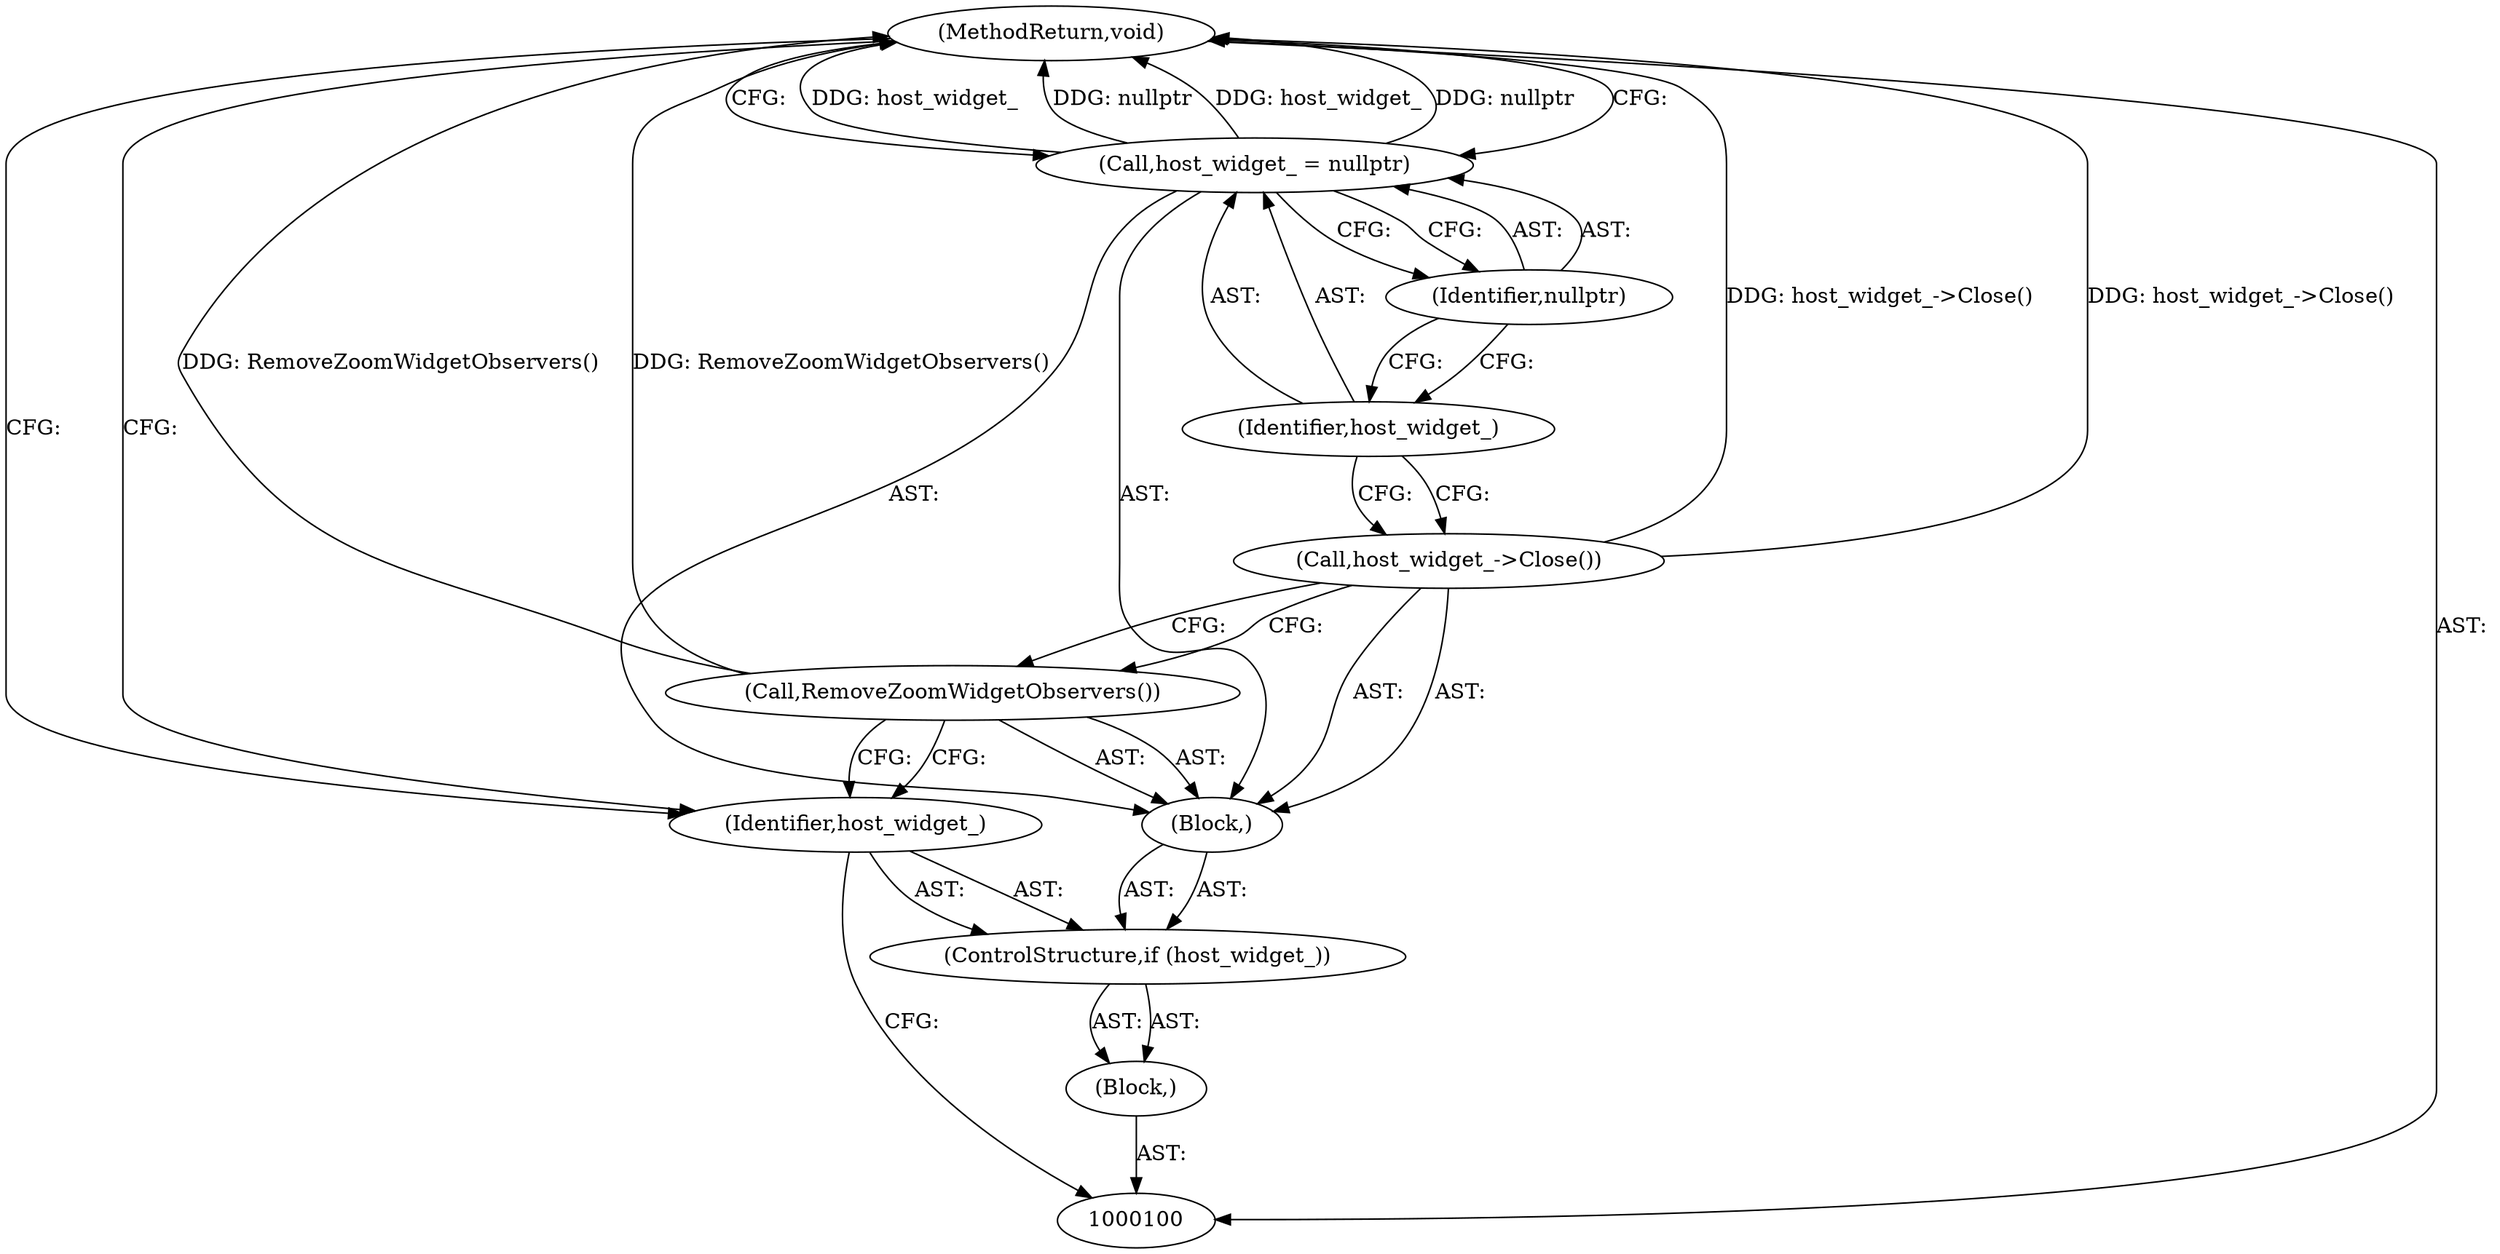 digraph "0_Chrome_62b8b6e168a12263aab6b88dbef0b900cc37309f_4" {
"1000110" [label="(MethodReturn,void)"];
"1000101" [label="(Block,)"];
"1000102" [label="(ControlStructure,if (host_widget_))"];
"1000104" [label="(Block,)"];
"1000103" [label="(Identifier,host_widget_)"];
"1000105" [label="(Call,RemoveZoomWidgetObservers())"];
"1000106" [label="(Call,host_widget_->Close())"];
"1000109" [label="(Identifier,nullptr)"];
"1000107" [label="(Call,host_widget_ = nullptr)"];
"1000108" [label="(Identifier,host_widget_)"];
"1000110" -> "1000100"  [label="AST: "];
"1000110" -> "1000107"  [label="CFG: "];
"1000110" -> "1000103"  [label="CFG: "];
"1000107" -> "1000110"  [label="DDG: host_widget_"];
"1000107" -> "1000110"  [label="DDG: nullptr"];
"1000105" -> "1000110"  [label="DDG: RemoveZoomWidgetObservers()"];
"1000106" -> "1000110"  [label="DDG: host_widget_->Close()"];
"1000101" -> "1000100"  [label="AST: "];
"1000102" -> "1000101"  [label="AST: "];
"1000102" -> "1000101"  [label="AST: "];
"1000103" -> "1000102"  [label="AST: "];
"1000104" -> "1000102"  [label="AST: "];
"1000104" -> "1000102"  [label="AST: "];
"1000105" -> "1000104"  [label="AST: "];
"1000106" -> "1000104"  [label="AST: "];
"1000107" -> "1000104"  [label="AST: "];
"1000103" -> "1000102"  [label="AST: "];
"1000103" -> "1000100"  [label="CFG: "];
"1000105" -> "1000103"  [label="CFG: "];
"1000110" -> "1000103"  [label="CFG: "];
"1000105" -> "1000104"  [label="AST: "];
"1000105" -> "1000103"  [label="CFG: "];
"1000106" -> "1000105"  [label="CFG: "];
"1000105" -> "1000110"  [label="DDG: RemoveZoomWidgetObservers()"];
"1000106" -> "1000104"  [label="AST: "];
"1000106" -> "1000105"  [label="CFG: "];
"1000108" -> "1000106"  [label="CFG: "];
"1000106" -> "1000110"  [label="DDG: host_widget_->Close()"];
"1000109" -> "1000107"  [label="AST: "];
"1000109" -> "1000108"  [label="CFG: "];
"1000107" -> "1000109"  [label="CFG: "];
"1000107" -> "1000104"  [label="AST: "];
"1000107" -> "1000109"  [label="CFG: "];
"1000108" -> "1000107"  [label="AST: "];
"1000109" -> "1000107"  [label="AST: "];
"1000110" -> "1000107"  [label="CFG: "];
"1000107" -> "1000110"  [label="DDG: host_widget_"];
"1000107" -> "1000110"  [label="DDG: nullptr"];
"1000108" -> "1000107"  [label="AST: "];
"1000108" -> "1000106"  [label="CFG: "];
"1000109" -> "1000108"  [label="CFG: "];
}
